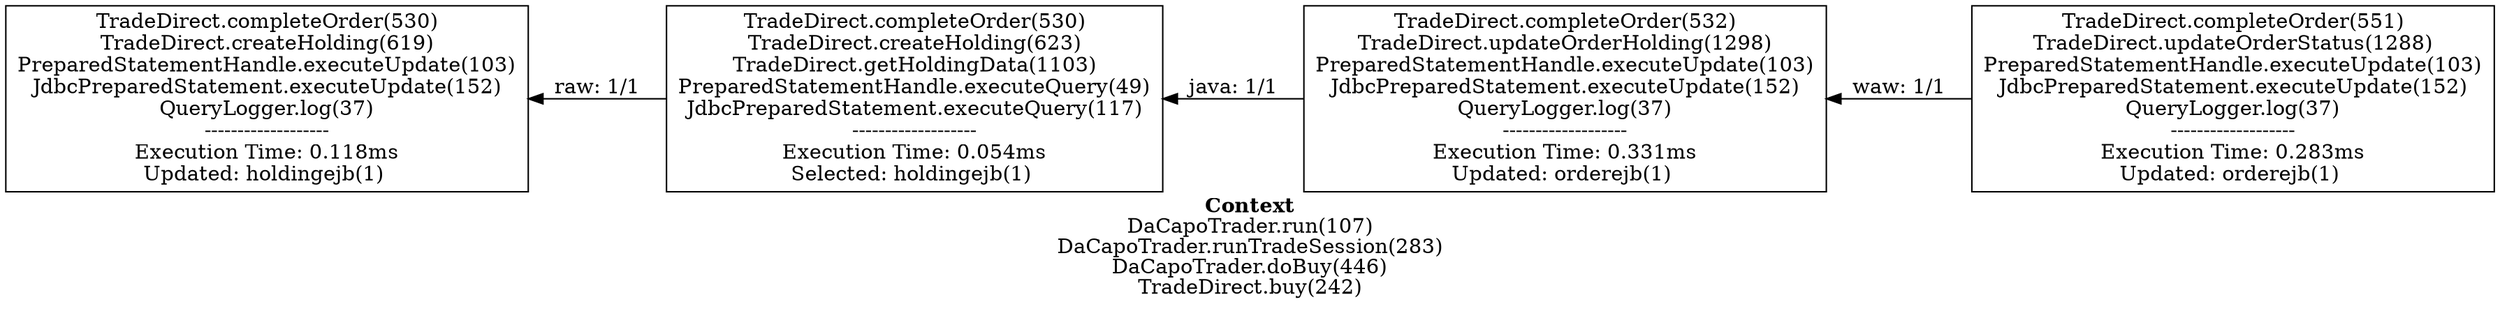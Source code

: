 digraph 334090444 { 
label=<<font face="Times-Bold">Context</font><br/>DaCapoTrader.run(107)<br/>DaCapoTrader.runTradeSession(283)<br/>DaCapoTrader.doBuy(446)<br/>TradeDirect.buy(242)>;rankdir=RL;
1 [label="TradeDirect.completeOrder(530)\nTradeDirect.createHolding(623)\nTradeDirect.getHoldingData(1103)\nPreparedStatementHandle.executeQuery(49)\nJdbcPreparedStatement.executeQuery(117)\n-------------------\nExecution Time: 0.054ms\nSelected: holdingejb(1) \n", shape=box];
2 [label="TradeDirect.completeOrder(530)\nTradeDirect.createHolding(619)\nPreparedStatementHandle.executeUpdate(103)\nJdbcPreparedStatement.executeUpdate(152)\nQueryLogger.log(37)\n-------------------\nExecution Time: 0.118ms\nUpdated: holdingejb(1) \n", shape=box];
3 [label="TradeDirect.completeOrder(551)\nTradeDirect.updateOrderStatus(1288)\nPreparedStatementHandle.executeUpdate(103)\nJdbcPreparedStatement.executeUpdate(152)\nQueryLogger.log(37)\n-------------------\nExecution Time: 0.283ms\nUpdated: orderejb(1) \n", shape=box];
4 [label="TradeDirect.completeOrder(532)\nTradeDirect.updateOrderHolding(1298)\nPreparedStatementHandle.executeUpdate(103)\nJdbcPreparedStatement.executeUpdate(152)\nQueryLogger.log(37)\n-------------------\nExecution Time: 0.331ms\nUpdated: orderejb(1) \n", shape=box];
1 -> 2 [label="raw: 1/1\n"];
3 -> 4 [label="waw: 1/1\n"];
4 -> 1 [label="java: 1/1\n"];
}


